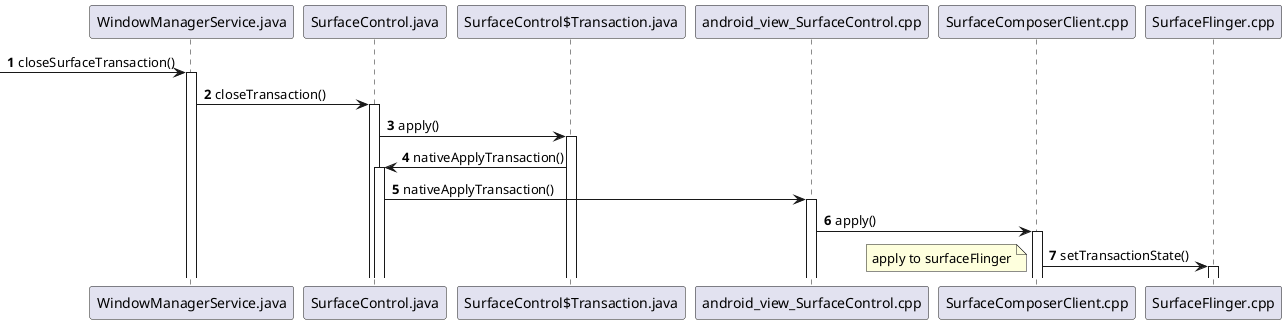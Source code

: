 @startuml
'https://plantuml.com/sequence-diagram

autonumber

 -> WindowManagerService.java: closeSurfaceTransaction()
activate WindowManagerService.java
WindowManagerService.java -> SurfaceControl.java: closeTransaction()
activate SurfaceControl.java

SurfaceControl.java -> "SurfaceControl$Transaction.java": apply()
activate "SurfaceControl$Transaction.java"
"SurfaceControl$Transaction.java" -> SurfaceControl.java: nativeApplyTransaction()
activate SurfaceControl.java

SurfaceControl.java-> android_view_SurfaceControl.cpp :nativeApplyTransaction()
activate android_view_SurfaceControl.cpp

android_view_SurfaceControl.cpp-> SurfaceComposerClient.cpp :apply()
activate SurfaceComposerClient.cpp
SurfaceComposerClient.cpp-> SurfaceFlinger.cpp :setTransactionState()
activate SurfaceFlinger.cpp

note left
apply to surfaceFlinger
end note

@enduml